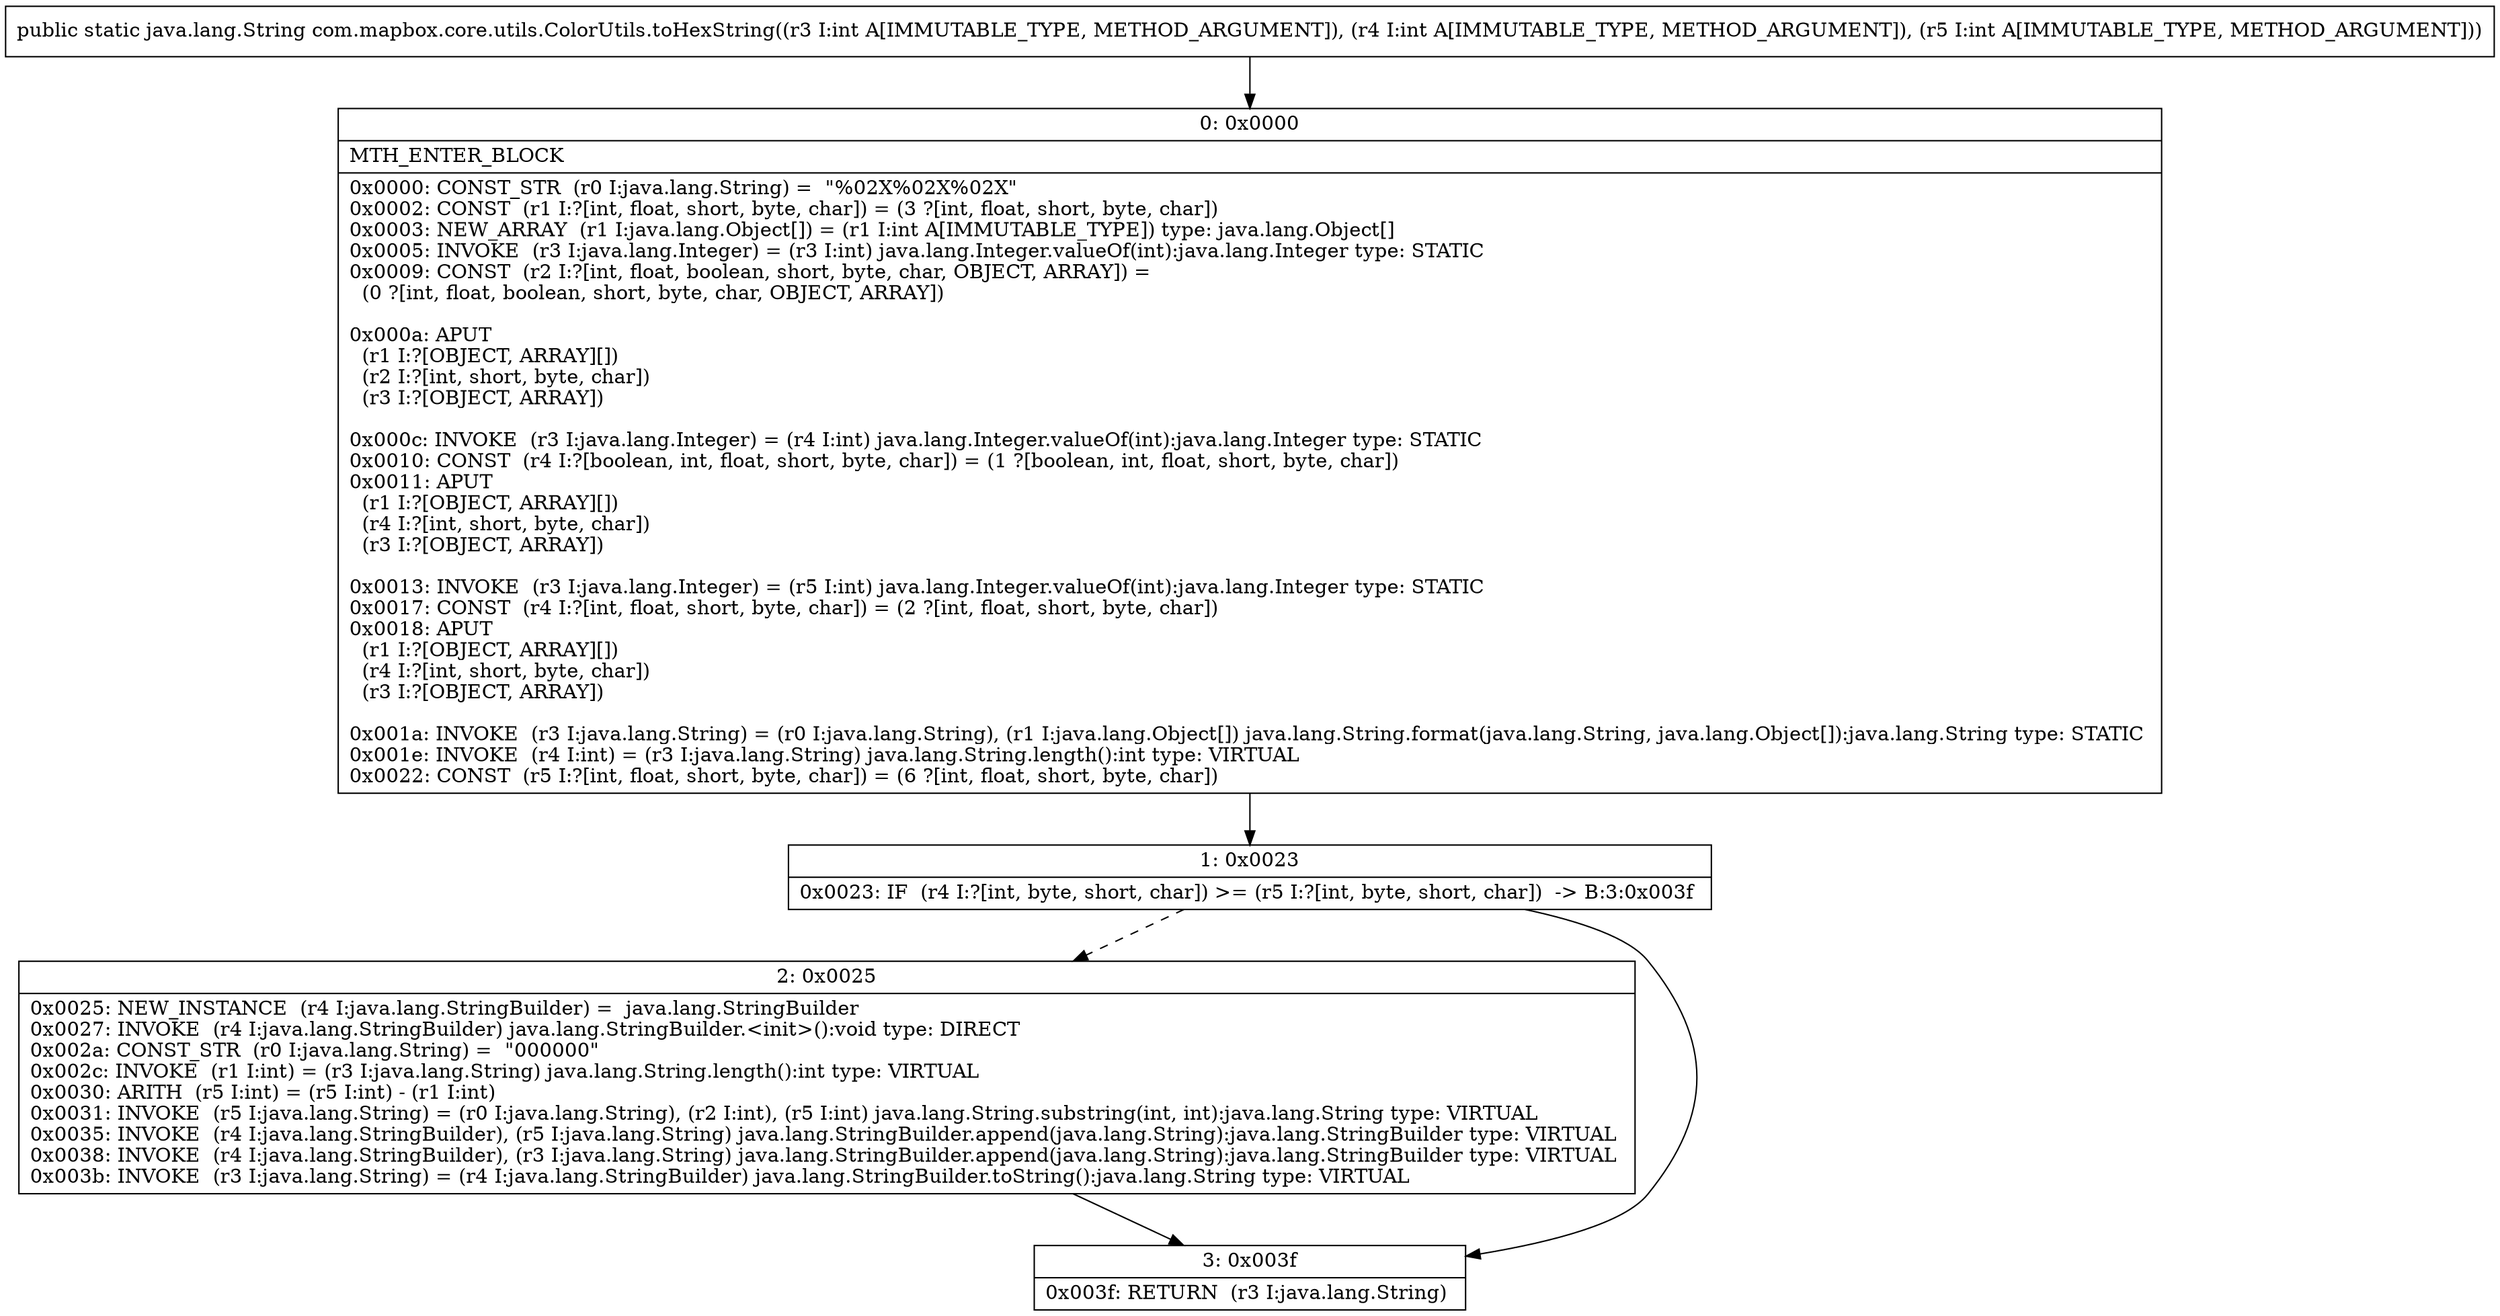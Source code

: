 digraph "CFG forcom.mapbox.core.utils.ColorUtils.toHexString(III)Ljava\/lang\/String;" {
Node_0 [shape=record,label="{0\:\ 0x0000|MTH_ENTER_BLOCK\l|0x0000: CONST_STR  (r0 I:java.lang.String) =  \"%02X%02X%02X\" \l0x0002: CONST  (r1 I:?[int, float, short, byte, char]) = (3 ?[int, float, short, byte, char]) \l0x0003: NEW_ARRAY  (r1 I:java.lang.Object[]) = (r1 I:int A[IMMUTABLE_TYPE]) type: java.lang.Object[] \l0x0005: INVOKE  (r3 I:java.lang.Integer) = (r3 I:int) java.lang.Integer.valueOf(int):java.lang.Integer type: STATIC \l0x0009: CONST  (r2 I:?[int, float, boolean, short, byte, char, OBJECT, ARRAY]) = \l  (0 ?[int, float, boolean, short, byte, char, OBJECT, ARRAY])\l \l0x000a: APUT  \l  (r1 I:?[OBJECT, ARRAY][])\l  (r2 I:?[int, short, byte, char])\l  (r3 I:?[OBJECT, ARRAY])\l \l0x000c: INVOKE  (r3 I:java.lang.Integer) = (r4 I:int) java.lang.Integer.valueOf(int):java.lang.Integer type: STATIC \l0x0010: CONST  (r4 I:?[boolean, int, float, short, byte, char]) = (1 ?[boolean, int, float, short, byte, char]) \l0x0011: APUT  \l  (r1 I:?[OBJECT, ARRAY][])\l  (r4 I:?[int, short, byte, char])\l  (r3 I:?[OBJECT, ARRAY])\l \l0x0013: INVOKE  (r3 I:java.lang.Integer) = (r5 I:int) java.lang.Integer.valueOf(int):java.lang.Integer type: STATIC \l0x0017: CONST  (r4 I:?[int, float, short, byte, char]) = (2 ?[int, float, short, byte, char]) \l0x0018: APUT  \l  (r1 I:?[OBJECT, ARRAY][])\l  (r4 I:?[int, short, byte, char])\l  (r3 I:?[OBJECT, ARRAY])\l \l0x001a: INVOKE  (r3 I:java.lang.String) = (r0 I:java.lang.String), (r1 I:java.lang.Object[]) java.lang.String.format(java.lang.String, java.lang.Object[]):java.lang.String type: STATIC \l0x001e: INVOKE  (r4 I:int) = (r3 I:java.lang.String) java.lang.String.length():int type: VIRTUAL \l0x0022: CONST  (r5 I:?[int, float, short, byte, char]) = (6 ?[int, float, short, byte, char]) \l}"];
Node_1 [shape=record,label="{1\:\ 0x0023|0x0023: IF  (r4 I:?[int, byte, short, char]) \>= (r5 I:?[int, byte, short, char])  \-\> B:3:0x003f \l}"];
Node_2 [shape=record,label="{2\:\ 0x0025|0x0025: NEW_INSTANCE  (r4 I:java.lang.StringBuilder) =  java.lang.StringBuilder \l0x0027: INVOKE  (r4 I:java.lang.StringBuilder) java.lang.StringBuilder.\<init\>():void type: DIRECT \l0x002a: CONST_STR  (r0 I:java.lang.String) =  \"000000\" \l0x002c: INVOKE  (r1 I:int) = (r3 I:java.lang.String) java.lang.String.length():int type: VIRTUAL \l0x0030: ARITH  (r5 I:int) = (r5 I:int) \- (r1 I:int) \l0x0031: INVOKE  (r5 I:java.lang.String) = (r0 I:java.lang.String), (r2 I:int), (r5 I:int) java.lang.String.substring(int, int):java.lang.String type: VIRTUAL \l0x0035: INVOKE  (r4 I:java.lang.StringBuilder), (r5 I:java.lang.String) java.lang.StringBuilder.append(java.lang.String):java.lang.StringBuilder type: VIRTUAL \l0x0038: INVOKE  (r4 I:java.lang.StringBuilder), (r3 I:java.lang.String) java.lang.StringBuilder.append(java.lang.String):java.lang.StringBuilder type: VIRTUAL \l0x003b: INVOKE  (r3 I:java.lang.String) = (r4 I:java.lang.StringBuilder) java.lang.StringBuilder.toString():java.lang.String type: VIRTUAL \l}"];
Node_3 [shape=record,label="{3\:\ 0x003f|0x003f: RETURN  (r3 I:java.lang.String) \l}"];
MethodNode[shape=record,label="{public static java.lang.String com.mapbox.core.utils.ColorUtils.toHexString((r3 I:int A[IMMUTABLE_TYPE, METHOD_ARGUMENT]), (r4 I:int A[IMMUTABLE_TYPE, METHOD_ARGUMENT]), (r5 I:int A[IMMUTABLE_TYPE, METHOD_ARGUMENT])) }"];
MethodNode -> Node_0;
Node_0 -> Node_1;
Node_1 -> Node_2[style=dashed];
Node_1 -> Node_3;
Node_2 -> Node_3;
}

